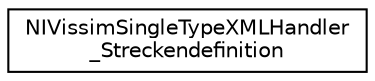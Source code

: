 digraph "Graphical Class Hierarchy"
{
  edge [fontname="Helvetica",fontsize="10",labelfontname="Helvetica",labelfontsize="10"];
  node [fontname="Helvetica",fontsize="10",shape=record];
  rankdir="LR";
  Node0 [label="NIVissimSingleTypeXMLHandler\l_Streckendefinition",height=0.2,width=0.4,color="black", fillcolor="white", style="filled",URL="$dd/dba/class_n_i_vissim_single_type_x_m_l_handler___streckendefinition.html",tooltip="A class which extracts VISSIM-Strecken from a parsed VISSIM-file. "];
}
